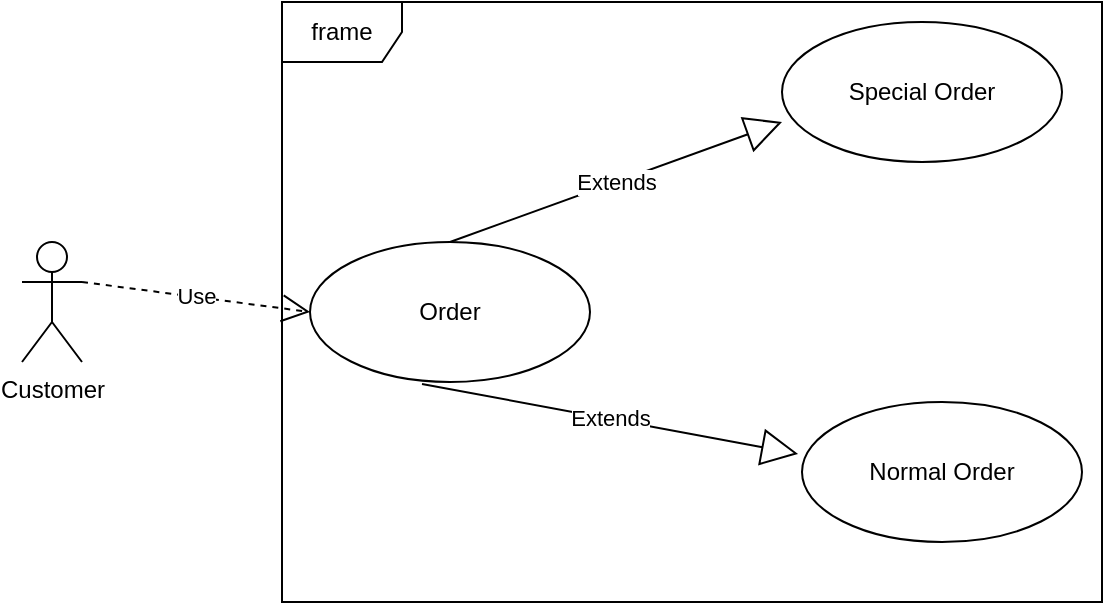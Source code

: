 <mxfile version="12.9.11" type="google"><diagram id="Mrz-RPcCJYQGYqZoBVTM" name="Page-1"><mxGraphModel dx="868" dy="433" grid="1" gridSize="10" guides="1" tooltips="1" connect="1" arrows="1" fold="1" page="1" pageScale="1" pageWidth="827" pageHeight="1169" math="0" shadow="0"><root><mxCell id="0"/><mxCell id="1" parent="0"/><mxCell id="KN9UJx11YY1xDHIw6Bgg-1" value="Customer&lt;br&gt;" style="shape=umlActor;verticalLabelPosition=bottom;labelBackgroundColor=#ffffff;verticalAlign=top;html=1;" vertex="1" parent="1"><mxGeometry x="130" y="170" width="30" height="60" as="geometry"/></mxCell><mxCell id="KN9UJx11YY1xDHIw6Bgg-2" value="Order" style="ellipse;whiteSpace=wrap;html=1;" vertex="1" parent="1"><mxGeometry x="274" y="170" width="140" height="70" as="geometry"/></mxCell><mxCell id="KN9UJx11YY1xDHIw6Bgg-3" value="Normal Order" style="ellipse;whiteSpace=wrap;html=1;" vertex="1" parent="1"><mxGeometry x="520" y="250" width="140" height="70" as="geometry"/></mxCell><mxCell id="KN9UJx11YY1xDHIw6Bgg-4" value="Special Order" style="ellipse;whiteSpace=wrap;html=1;" vertex="1" parent="1"><mxGeometry x="510" y="60" width="140" height="70" as="geometry"/></mxCell><mxCell id="KN9UJx11YY1xDHIw6Bgg-6" value="Use" style="endArrow=open;endSize=12;dashed=1;html=1;exitX=1;exitY=0.333;exitDx=0;exitDy=0;exitPerimeter=0;entryX=0;entryY=0.5;entryDx=0;entryDy=0;" edge="1" parent="1" source="KN9UJx11YY1xDHIw6Bgg-1" target="KN9UJx11YY1xDHIw6Bgg-2"><mxGeometry width="160" relative="1" as="geometry"><mxPoint x="330" y="230" as="sourcePoint"/><mxPoint x="490" y="230" as="targetPoint"/></mxGeometry></mxCell><mxCell id="KN9UJx11YY1xDHIw6Bgg-7" value="Extends" style="endArrow=block;endSize=16;endFill=0;html=1;exitX=0.5;exitY=0;exitDx=0;exitDy=0;entryX=0;entryY=0.714;entryDx=0;entryDy=0;entryPerimeter=0;" edge="1" parent="1" source="KN9UJx11YY1xDHIw6Bgg-2" target="KN9UJx11YY1xDHIw6Bgg-4"><mxGeometry width="160" relative="1" as="geometry"><mxPoint x="330" y="230" as="sourcePoint"/><mxPoint x="490" y="230" as="targetPoint"/></mxGeometry></mxCell><mxCell id="KN9UJx11YY1xDHIw6Bgg-8" value="Extends" style="endArrow=block;endSize=16;endFill=0;html=1;exitX=0.4;exitY=1.014;exitDx=0;exitDy=0;exitPerimeter=0;entryX=-0.014;entryY=0.371;entryDx=0;entryDy=0;entryPerimeter=0;" edge="1" parent="1" source="KN9UJx11YY1xDHIw6Bgg-2" target="KN9UJx11YY1xDHIw6Bgg-3"><mxGeometry width="160" relative="1" as="geometry"><mxPoint x="330" y="230" as="sourcePoint"/><mxPoint x="490" y="230" as="targetPoint"/></mxGeometry></mxCell><mxCell id="KN9UJx11YY1xDHIw6Bgg-9" value="frame" style="shape=umlFrame;whiteSpace=wrap;html=1;" vertex="1" parent="1"><mxGeometry x="260" y="50" width="410" height="300" as="geometry"/></mxCell></root></mxGraphModel></diagram></mxfile>